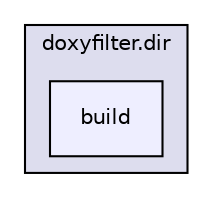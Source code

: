 digraph "build" {
  compound=true
  node [ fontsize="10", fontname="Helvetica"];
  edge [ labelfontsize="10", labelfontname="Helvetica"];
  subgraph clusterdir_1456f2c6994380e44ee78c7314877d03 {
    graph [ bgcolor="#ddddee", pencolor="black", label="doxyfilter.dir" fontname="Helvetica", fontsize="10", URL="dir_1456f2c6994380e44ee78c7314877d03.html"]
  dir_261461d4989f150a5c12c59b0c469d50 [shape=box, label="build", style="filled", fillcolor="#eeeeff", pencolor="black", URL="dir_261461d4989f150a5c12c59b0c469d50.html"];
  }
}
